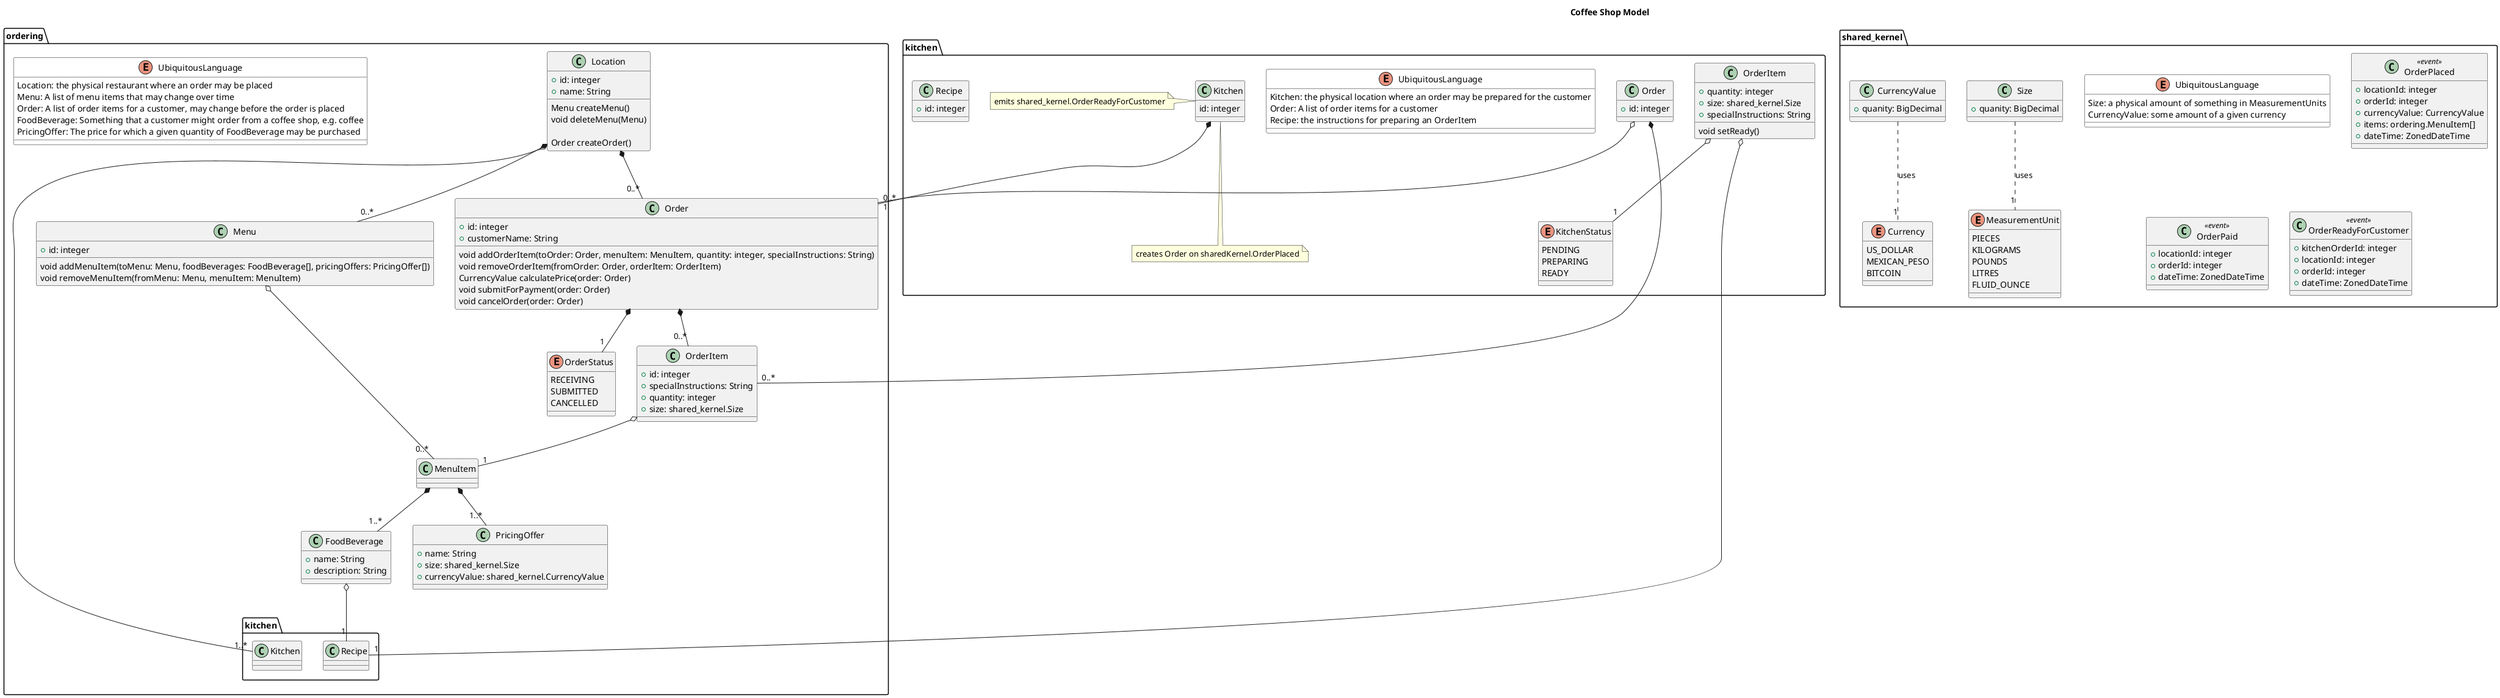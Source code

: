@startuml

title Coffee Shop Model

namespace shared_kernel {

  enum UbiquitousLanguage #White {
    Size: a physical amount of something in MeasurementUnits
    CurrencyValue: some amount of a given currency
  }

  class Size {
    +quanity: BigDecimal
  }
  Size .. "1" MeasurementUnit: uses

  enum MeasurementUnit {
    PIECES
    KILOGRAMS
    POUNDS
    LITRES
    FLUID_OUNCE
  }

  class CurrencyValue {
    +quanity: BigDecimal
  }
  CurrencyValue .. "1" Currency: uses

  enum Currency {
    US_DOLLAR
    MEXICAN_PESO
    BITCOIN
  }

  class OrderPlaced <<event>> {
    +locationId: integer
    +orderId: integer
    +currencyValue: CurrencyValue
    +items: ordering.MenuItem[]
    +dateTime: ZonedDateTime
  }

  class OrderPaid <<event>> {
    +locationId: integer
    +orderId: integer
    +dateTime: ZonedDateTime
  }

  class OrderReadyForCustomer <<event>> {
    +kitchenOrderId: integer
    +locationId: integer
    +orderId: integer
    +dateTime: ZonedDateTime
  }

}

namespace ordering {

  enum UbiquitousLanguage #White {
    Location: the physical restaurant where an order may be placed
    Menu: A list of menu items that may change over time
    Order: A list of order items for a customer, may change before the order is placed
    FoodBeverage: Something that a customer might order from a coffee shop, e.g. coffee
    PricingOffer: The price for which a given quantity of FoodBeverage may be purchased
  }

  class Location {
    +id: integer
    +name: String

    Menu createMenu()
    void deleteMenu(Menu)

    Order createOrder()
  }

  note left of Location::submitForPayment
    emits shared_kernel.OrderPlaced
  end note

  Location *-- "0..*" Menu
  Location *-- "0..*" Order
  Location o-- "1..*" kitchen.Kitchen
  

  class Menu {
    +id: integer
    void addMenuItem(toMenu: Menu, foodBeverages: FoodBeverage[], pricingOffers: PricingOffer[])
    void removeMenuItem(fromMenu: Menu, menuItem: MenuItem)
  }
  Menu o-- "0..*" MenuItem

  class Order {
    +id: integer
    +customerName: String
    void addOrderItem(toOrder: Order, menuItem: MenuItem, quantity: integer, specialInstructions: String)
    void removeOrderItem(fromOrder: Order, orderItem: OrderItem)
    CurrencyValue calculatePrice(order: Order)
    void submitForPayment(order: Order)
    void cancelOrder(order: Order)
  }
  Order *-- "0..*" OrderItem
  Order *-- "1" OrderStatus

  enum OrderStatus {
    RECEIVING
    SUBMITTED
    CANCELLED
  }

  class OrderItem {
    +id: integer
    +specialInstructions: String
    +quantity: integer
    +size: shared_kernel.Size
  }
  OrderItem o-- "1" MenuItem

  MenuItem *-- "1..*" FoodBeverage
  MenuItem *-- "1..*" PricingOffer

  class FoodBeverage {
    +name: String
    +description: String
  }
  FoodBeverage o-- "1" kitchen.Recipe

  class PricingOffer {
    +name: String
    +size: shared_kernel.Size
    +currencyValue: shared_kernel.CurrencyValue
  }

}

namespace kitchen {

  enum UbiquitousLanguage #White {
    Kitchen: the physical location where an order may be prepared for the customer
    Order: A list of order items for a customer
    Recipe: the instructions for preparing an OrderItem
  }

  class Kitchen {
    id: integer
  }
  Kitchen *-- "0..*" Order

  note left of Kitchen
    emits shared_kernel.OrderReadyForCustomer
  end note

  note bottom of Kitchen
    creates Order on sharedKernel.OrderPlaced
  end note

  class Order {
    +id: integer
  }
  Order o-- "1" ordering.Order
  Order *-- "0..*" OrderItem

  class OrderItem {
    +quantity: integer
    +size: shared_kernel.Size
    +specialInstructions: String
    void setReady()
  }
  OrderItem o-- "1" Recipe
  OrderItem o-- "1" KitchenStatus

  enum KitchenStatus {
    PENDING
    PREPARING
    READY
  }

  class Recipe {
    +id: integer
  }

}

namespace payment #LightGrey {
  note "generic subdomain" as n1 #LightGrey
}

namespace inventory #LightGrey {
  note "generic subdomain" as n1 #LightGrey
}

namespace suppliers #LightGrey {
  note "generic subdomain" as n1 #LightGrey
}

namespace workforce_management #LightGrey {
  note "generic subdomain" as n1 #LightGrey
}

namespace accounting #LightGrey {
  note "generic subdomain" as n1 #LightGrey
}

namespace marketing #LightGrey {
  note "generic subdomain" as n1 #LightGrey
}

@enduml
